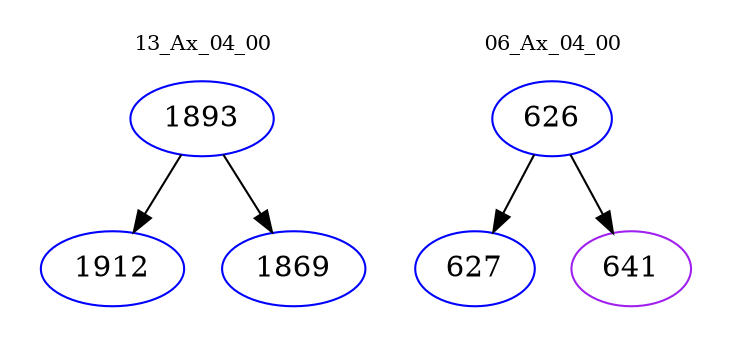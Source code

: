 digraph{
subgraph cluster_0 {
color = white
label = "13_Ax_04_00";
fontsize=10;
T0_1893 [label="1893", color="blue"]
T0_1893 -> T0_1912 [color="black"]
T0_1912 [label="1912", color="blue"]
T0_1893 -> T0_1869 [color="black"]
T0_1869 [label="1869", color="blue"]
}
subgraph cluster_1 {
color = white
label = "06_Ax_04_00";
fontsize=10;
T1_626 [label="626", color="blue"]
T1_626 -> T1_627 [color="black"]
T1_627 [label="627", color="blue"]
T1_626 -> T1_641 [color="black"]
T1_641 [label="641", color="purple"]
}
}
